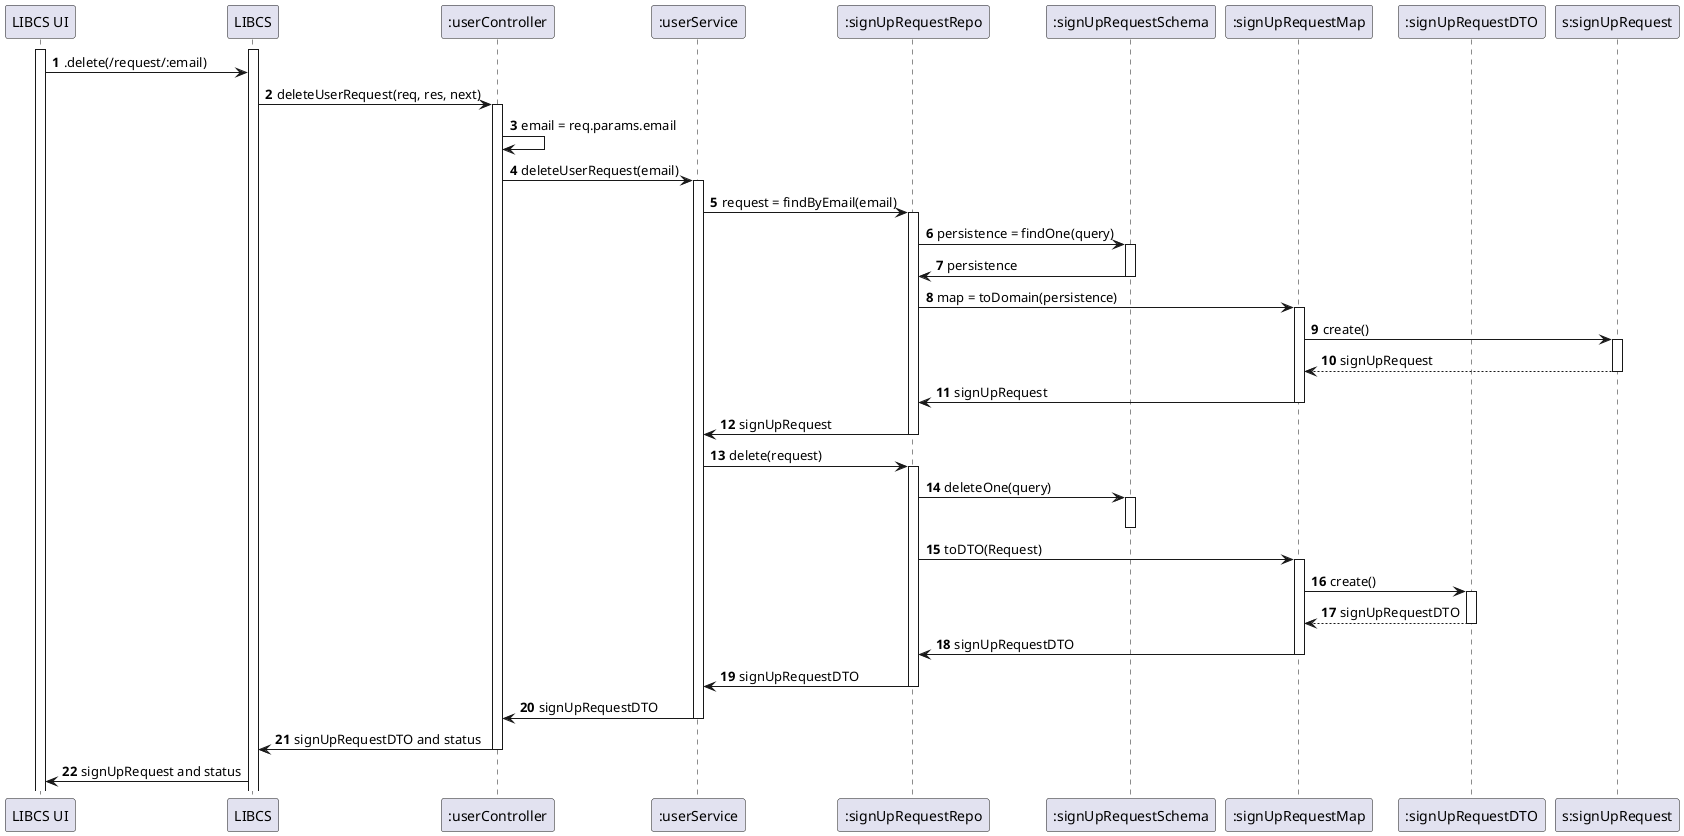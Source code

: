 @startuml

autonumber
participant "LIBCS UI" as UI
participant "LIBCS" as API
participant ":userController" as BC
participant ":userService" as BS
participant ":signUpRequestRepo" as BR
participant ":signUpRequestSchema" as BSchema
participant ":signUpRequestMap" as BM
participant ":signUpRequestDTO" as DTO
participant "s:signUpRequest" as B


activate UI
activate API
UI -> API : .delete(/request/:email)
API -> BC : deleteUserRequest(req, res, next)
activate BC
BC -> BC : email = req.params.email
BC -> BS : deleteUserRequest(email)
activate BS
BS -> BR : request = findByEmail(email)
activate BR
BR -> BSchema : persistence = findOne(query)
activate BSchema
BSchema -> BR : persistence
deactivate BSchema
BR -> BM : map = toDomain(persistence)
activate BM
BM -> B : create()
activate B
B --> BM : signUpRequest
deactivate B
BM -> BR : signUpRequest
deactivate BM
BR -> BS : signUpRequest
deactivate BR
BS -> BR : delete(request)
activate BR
BR -> BSchema : deleteOne(query)
activate BSchema
deactivate BSchema
BR -> BM : toDTO(Request)
activate BM
BM -> DTO : create()
activate DTO
DTO --> BM : signUpRequestDTO
deactivate DTO
BM -> BR : signUpRequestDTO
deactivate BM
BR -> BS : signUpRequestDTO
deactivate BR
BS -> BC : signUpRequestDTO
deactivate BS
BC -> API : signUpRequestDTO and status
deactivate BC
API -> UI : signUpRequest and status

@enduml